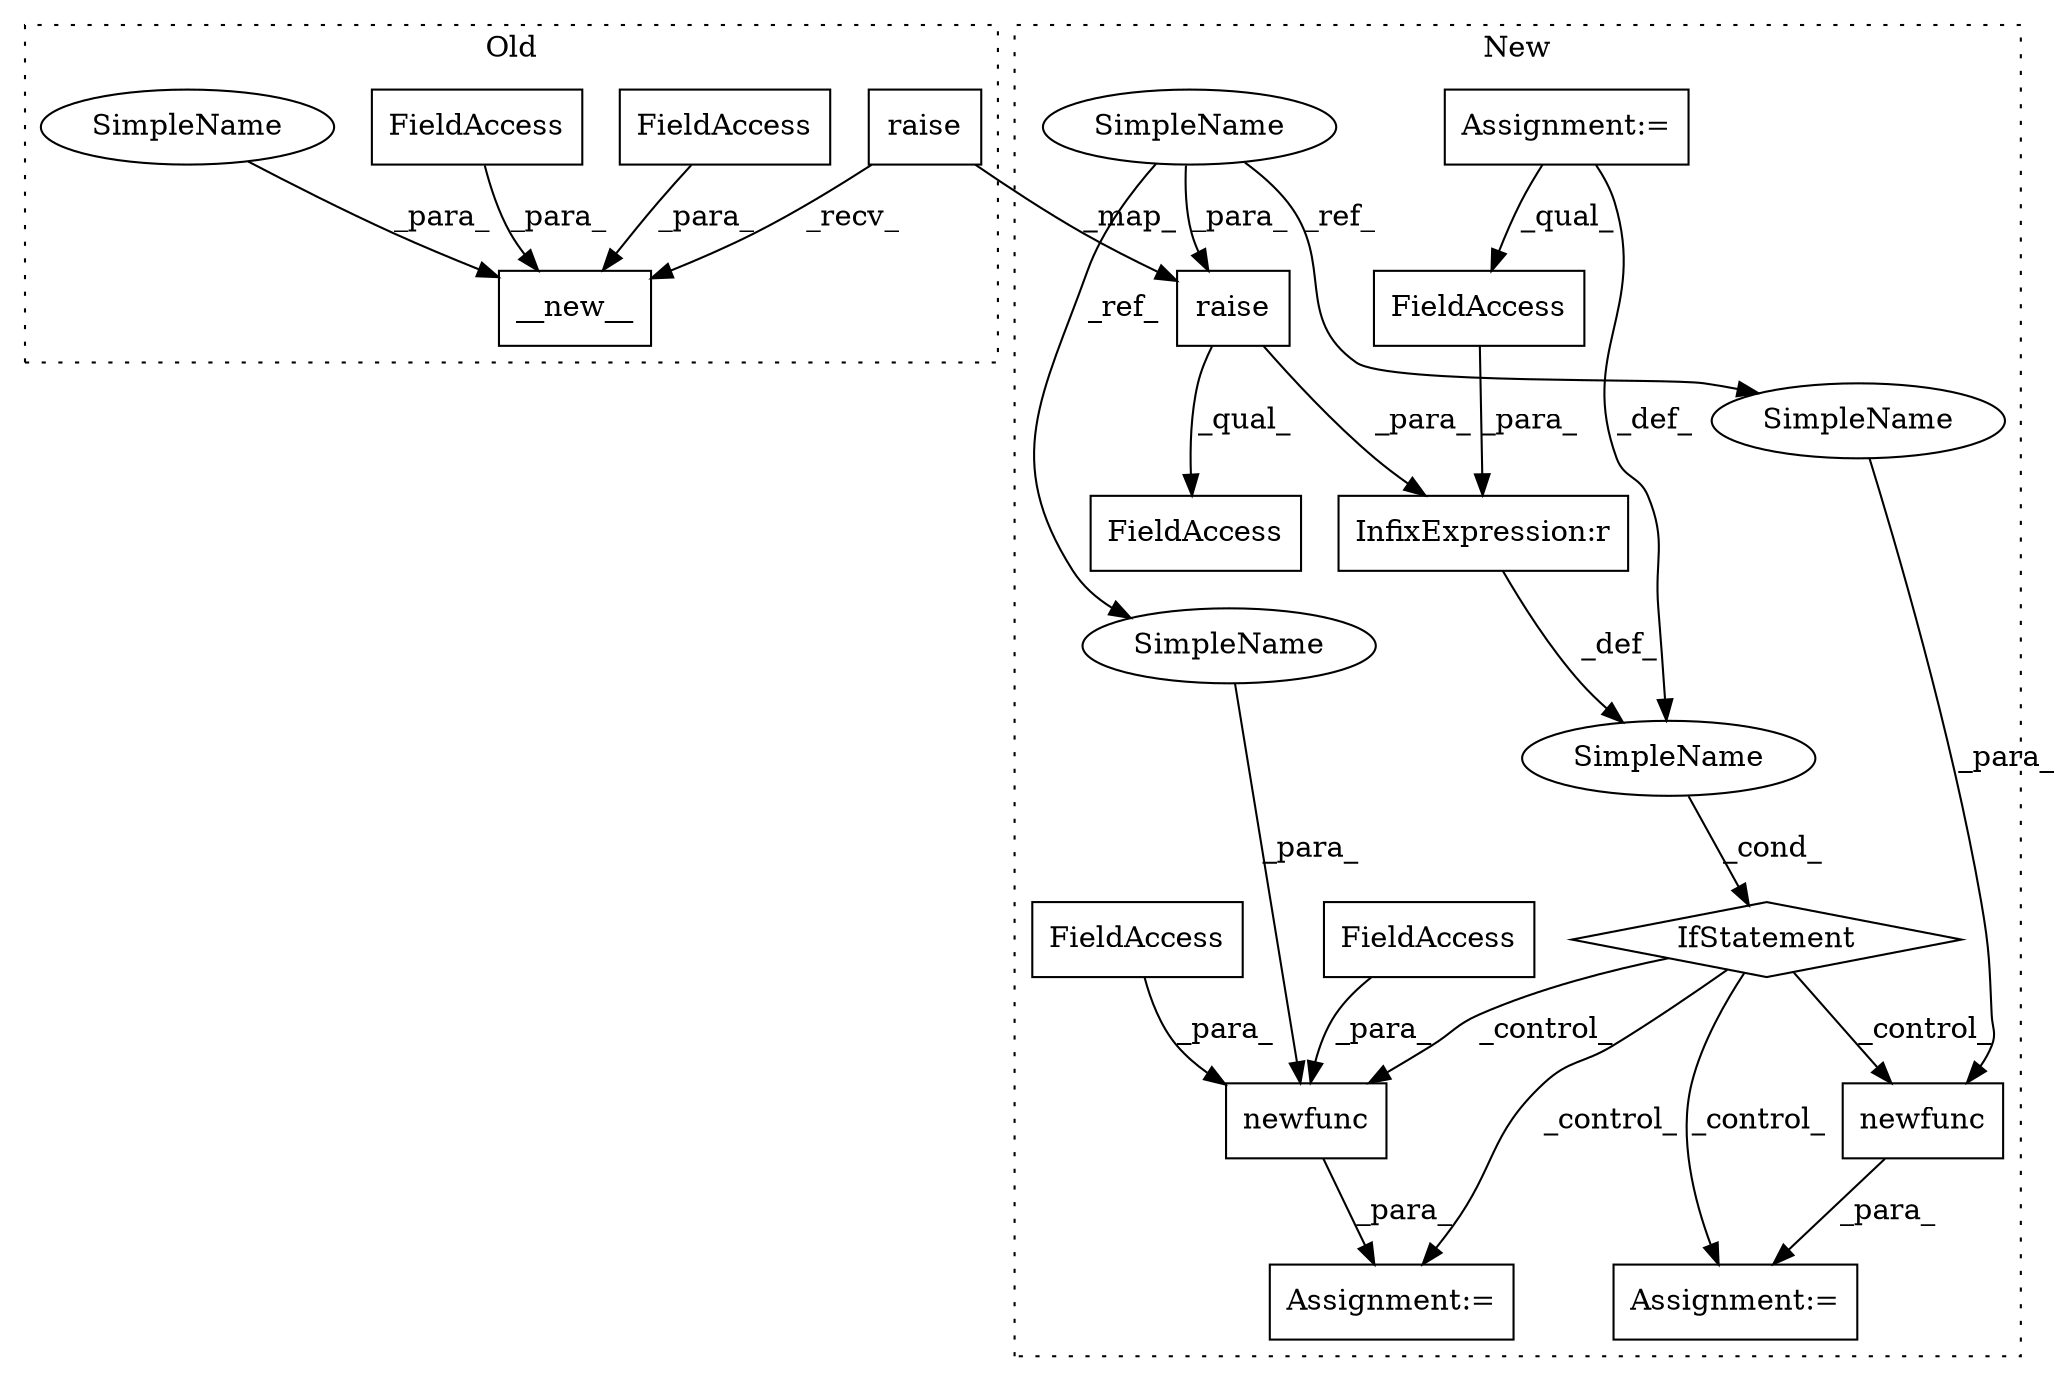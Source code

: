 digraph G {
subgraph cluster0 {
1 [label="raise" a="32" s="17047,17071" l="6,1" shape="box"];
13 [label="__new__" a="32" s="17073,17108" l="8,1" shape="box"];
14 [label="FieldAccess" a="22" s="17091" l="5" shape="box"];
15 [label="FieldAccess" a="22" s="17085" l="5" shape="box"];
21 [label="SimpleName" a="42" s="17081" l="3" shape="ellipse"];
label = "Old";
style="dotted";
}
subgraph cluster1 {
2 [label="raise" a="32" s="17097,17121" l="6,1" shape="box"];
3 [label="InfixExpression:r" a="27" s="17147" l="4" shape="box"];
4 [label="FieldAccess" a="22" s="17151" l="14" shape="box"];
5 [label="newfunc" a="32" s="17177,17188" l="8,1" shape="box"];
6 [label="SimpleName" a="42" s="16610" l="3" shape="ellipse"];
7 [label="SimpleName" a="42" s="" l="" shape="ellipse"];
8 [label="newfunc" a="32" s="17213,17248" l="8,1" shape="box"];
9 [label="FieldAccess" a="22" s="17237" l="4" shape="box"];
10 [label="FieldAccess" a="22" s="17097" l="33" shape="box"];
11 [label="FieldAccess" a="22" s="17231" l="5" shape="box"];
12 [label="IfStatement" a="25" s="17136,17165" l="4,2" shape="diamond"];
16 [label="Assignment:=" a="7" s="17176" l="1" shape="box"];
17 [label="Assignment:=" a="7" s="16642" l="6" shape="box"];
18 [label="Assignment:=" a="7" s="17212" l="1" shape="box"];
19 [label="SimpleName" a="42" s="17185" l="3" shape="ellipse"];
20 [label="SimpleName" a="42" s="17221" l="3" shape="ellipse"];
label = "New";
style="dotted";
}
1 -> 13 [label="_recv_"];
1 -> 2 [label="_map_"];
2 -> 3 [label="_para_"];
2 -> 10 [label="_qual_"];
3 -> 7 [label="_def_"];
4 -> 3 [label="_para_"];
5 -> 16 [label="_para_"];
6 -> 20 [label="_ref_"];
6 -> 19 [label="_ref_"];
6 -> 2 [label="_para_"];
7 -> 12 [label="_cond_"];
8 -> 18 [label="_para_"];
9 -> 8 [label="_para_"];
11 -> 8 [label="_para_"];
12 -> 18 [label="_control_"];
12 -> 8 [label="_control_"];
12 -> 16 [label="_control_"];
12 -> 5 [label="_control_"];
14 -> 13 [label="_para_"];
15 -> 13 [label="_para_"];
17 -> 7 [label="_def_"];
17 -> 4 [label="_qual_"];
19 -> 5 [label="_para_"];
20 -> 8 [label="_para_"];
21 -> 13 [label="_para_"];
}